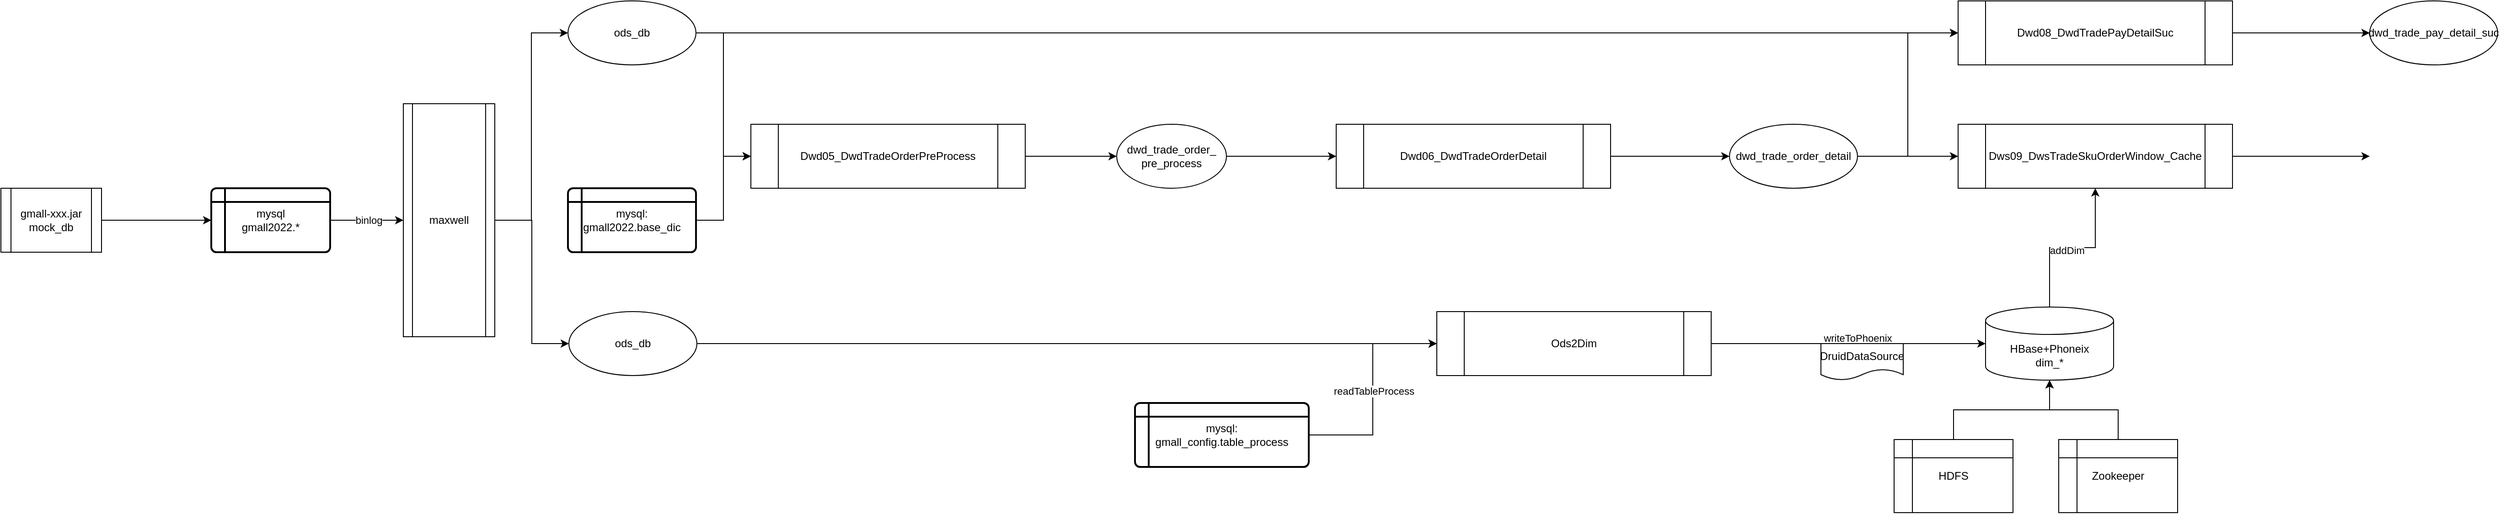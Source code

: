 <mxfile version="24.7.17">
  <diagram id="C5RBs43oDa-KdzZeNtuy" name="Page-1">
    <mxGraphModel dx="3908" dy="718" grid="1" gridSize="10" guides="1" tooltips="1" connect="1" arrows="1" fold="1" page="1" pageScale="1" pageWidth="827" pageHeight="1169" math="0" shadow="0">
      <root>
        <mxCell id="WIyWlLk6GJQsqaUBKTNV-0" />
        <mxCell id="WIyWlLk6GJQsqaUBKTNV-1" parent="WIyWlLk6GJQsqaUBKTNV-0" />
        <mxCell id="qAE_ZPqJ58hg9dH11aiq-45" style="edgeStyle=orthogonalEdgeStyle;rounded=0;orthogonalLoop=1;jettySize=auto;html=1;" edge="1" parent="WIyWlLk6GJQsqaUBKTNV-1" source="ptOJJW3tQVXweDrJBPHO-7">
          <mxGeometry relative="1" as="geometry">
            <mxPoint x="640" y="370" as="targetPoint" />
          </mxGeometry>
        </mxCell>
        <mxCell id="ptOJJW3tQVXweDrJBPHO-7" value="Dws09_DwsTradeSkuOrderWindow_Cache" style="shape=process;backgroundOutline=1;html=1;whiteSpace=wrap;" parent="WIyWlLk6GJQsqaUBKTNV-1" vertex="1">
          <mxGeometry x="190" y="335" width="300" height="70" as="geometry" />
        </mxCell>
        <mxCell id="ptOJJW3tQVXweDrJBPHO-9" value="" style="edgeStyle=orthogonalEdgeStyle;rounded=0;orthogonalLoop=1;jettySize=auto;html=1;" parent="WIyWlLk6GJQsqaUBKTNV-1" source="ptOJJW3tQVXweDrJBPHO-8" target="ptOJJW3tQVXweDrJBPHO-7" edge="1">
          <mxGeometry relative="1" as="geometry" />
        </mxCell>
        <mxCell id="qAE_ZPqJ58hg9dH11aiq-5" style="edgeStyle=orthogonalEdgeStyle;rounded=0;orthogonalLoop=1;jettySize=auto;html=1;entryX=0;entryY=0.5;entryDx=0;entryDy=0;" edge="1" parent="WIyWlLk6GJQsqaUBKTNV-1" source="ptOJJW3tQVXweDrJBPHO-8" target="qAE_ZPqJ58hg9dH11aiq-4">
          <mxGeometry relative="1" as="geometry" />
        </mxCell>
        <mxCell id="ptOJJW3tQVXweDrJBPHO-8" value="dwd_trade_order_detail" style="ellipse;html=1;whiteSpace=wrap;" parent="WIyWlLk6GJQsqaUBKTNV-1" vertex="1">
          <mxGeometry x="-60" y="335" width="140" height="70" as="geometry" />
        </mxCell>
        <mxCell id="qAE_ZPqJ58hg9dH11aiq-1" style="edgeStyle=orthogonalEdgeStyle;rounded=0;orthogonalLoop=1;jettySize=auto;html=1;" edge="1" parent="WIyWlLk6GJQsqaUBKTNV-1" source="qAE_ZPqJ58hg9dH11aiq-0" target="ptOJJW3tQVXweDrJBPHO-8">
          <mxGeometry relative="1" as="geometry" />
        </mxCell>
        <mxCell id="qAE_ZPqJ58hg9dH11aiq-0" value="Dwd06_DwdTradeOrderDetail" style="shape=process;backgroundOutline=1;html=1;whiteSpace=wrap;" vertex="1" parent="WIyWlLk6GJQsqaUBKTNV-1">
          <mxGeometry x="-490" y="335" width="300" height="70" as="geometry" />
        </mxCell>
        <mxCell id="qAE_ZPqJ58hg9dH11aiq-3" style="edgeStyle=orthogonalEdgeStyle;rounded=0;orthogonalLoop=1;jettySize=auto;html=1;entryX=0;entryY=0.5;entryDx=0;entryDy=0;" edge="1" parent="WIyWlLk6GJQsqaUBKTNV-1" source="qAE_ZPqJ58hg9dH11aiq-2" target="qAE_ZPqJ58hg9dH11aiq-0">
          <mxGeometry relative="1" as="geometry" />
        </mxCell>
        <mxCell id="qAE_ZPqJ58hg9dH11aiq-2" value="&lt;div&gt;dwd_trade_order_&lt;/div&gt;&lt;div&gt;pre_process&lt;/div&gt;" style="ellipse;html=1;whiteSpace=wrap;" vertex="1" parent="WIyWlLk6GJQsqaUBKTNV-1">
          <mxGeometry x="-730" y="335" width="120" height="70" as="geometry" />
        </mxCell>
        <mxCell id="qAE_ZPqJ58hg9dH11aiq-9" style="edgeStyle=orthogonalEdgeStyle;rounded=0;orthogonalLoop=1;jettySize=auto;html=1;entryX=0;entryY=0.5;entryDx=0;entryDy=0;" edge="1" parent="WIyWlLk6GJQsqaUBKTNV-1" source="qAE_ZPqJ58hg9dH11aiq-4" target="qAE_ZPqJ58hg9dH11aiq-8">
          <mxGeometry relative="1" as="geometry" />
        </mxCell>
        <mxCell id="qAE_ZPqJ58hg9dH11aiq-4" value="&lt;div&gt;Dwd08_DwdTradePayDetailSuc&lt;/div&gt;" style="shape=process;backgroundOutline=1;html=1;whiteSpace=wrap;" vertex="1" parent="WIyWlLk6GJQsqaUBKTNV-1">
          <mxGeometry x="190" y="200" width="300" height="70" as="geometry" />
        </mxCell>
        <mxCell id="qAE_ZPqJ58hg9dH11aiq-7" style="edgeStyle=orthogonalEdgeStyle;rounded=0;orthogonalLoop=1;jettySize=auto;html=1;entryX=0;entryY=0.5;entryDx=0;entryDy=0;" edge="1" parent="WIyWlLk6GJQsqaUBKTNV-1" source="qAE_ZPqJ58hg9dH11aiq-6" target="qAE_ZPqJ58hg9dH11aiq-4">
          <mxGeometry relative="1" as="geometry" />
        </mxCell>
        <mxCell id="qAE_ZPqJ58hg9dH11aiq-12" style="edgeStyle=orthogonalEdgeStyle;rounded=0;orthogonalLoop=1;jettySize=auto;html=1;entryX=0;entryY=0.5;entryDx=0;entryDy=0;" edge="1" parent="WIyWlLk6GJQsqaUBKTNV-1" source="qAE_ZPqJ58hg9dH11aiq-6" target="qAE_ZPqJ58hg9dH11aiq-10">
          <mxGeometry relative="1" as="geometry" />
        </mxCell>
        <mxCell id="qAE_ZPqJ58hg9dH11aiq-6" value="&lt;div&gt;ods_db&lt;/div&gt;" style="ellipse;html=1;whiteSpace=wrap;" vertex="1" parent="WIyWlLk6GJQsqaUBKTNV-1">
          <mxGeometry x="-1330" y="200" width="140" height="70" as="geometry" />
        </mxCell>
        <mxCell id="qAE_ZPqJ58hg9dH11aiq-8" value="&lt;div&gt;dwd_trade_pay_detail_suc&lt;/div&gt;" style="ellipse;html=1;whiteSpace=wrap;" vertex="1" parent="WIyWlLk6GJQsqaUBKTNV-1">
          <mxGeometry x="640" y="200" width="140" height="70" as="geometry" />
        </mxCell>
        <mxCell id="qAE_ZPqJ58hg9dH11aiq-11" style="edgeStyle=orthogonalEdgeStyle;rounded=0;orthogonalLoop=1;jettySize=auto;html=1;entryX=0;entryY=0.5;entryDx=0;entryDy=0;" edge="1" parent="WIyWlLk6GJQsqaUBKTNV-1" source="qAE_ZPqJ58hg9dH11aiq-10" target="qAE_ZPqJ58hg9dH11aiq-2">
          <mxGeometry relative="1" as="geometry" />
        </mxCell>
        <mxCell id="qAE_ZPqJ58hg9dH11aiq-10" value="Dwd05_DwdTradeOrderPreProcess" style="shape=process;backgroundOutline=1;html=1;whiteSpace=wrap;" vertex="1" parent="WIyWlLk6GJQsqaUBKTNV-1">
          <mxGeometry x="-1130" y="335" width="300" height="70" as="geometry" />
        </mxCell>
        <mxCell id="qAE_ZPqJ58hg9dH11aiq-14" style="edgeStyle=orthogonalEdgeStyle;rounded=0;orthogonalLoop=1;jettySize=auto;html=1;entryX=0;entryY=0.5;entryDx=0;entryDy=0;" edge="1" parent="WIyWlLk6GJQsqaUBKTNV-1" source="qAE_ZPqJ58hg9dH11aiq-13" target="qAE_ZPqJ58hg9dH11aiq-10">
          <mxGeometry relative="1" as="geometry" />
        </mxCell>
        <mxCell id="qAE_ZPqJ58hg9dH11aiq-13" value="mysql:&lt;div&gt;gmall2022.base_dic&lt;/div&gt;" style="shape=internalStorage;whiteSpace=wrap;html=1;dx=15;dy=15;rounded=1;arcSize=8;strokeWidth=2;" vertex="1" parent="WIyWlLk6GJQsqaUBKTNV-1">
          <mxGeometry x="-1330" y="405" width="140" height="70" as="geometry" />
        </mxCell>
        <mxCell id="qAE_ZPqJ58hg9dH11aiq-17" style="edgeStyle=orthogonalEdgeStyle;rounded=0;orthogonalLoop=1;jettySize=auto;html=1;entryX=0;entryY=0.5;entryDx=0;entryDy=0;entryPerimeter=0;" edge="1" parent="WIyWlLk6GJQsqaUBKTNV-1" source="qAE_ZPqJ58hg9dH11aiq-16" target="qAE_ZPqJ58hg9dH11aiq-36">
          <mxGeometry relative="1" as="geometry" />
        </mxCell>
        <mxCell id="qAE_ZPqJ58hg9dH11aiq-33" value="Text" style="edgeLabel;html=1;align=center;verticalAlign=middle;resizable=0;points=[];" vertex="1" connectable="0" parent="qAE_ZPqJ58hg9dH11aiq-17">
          <mxGeometry x="0.019" y="3" relative="1" as="geometry">
            <mxPoint as="offset" />
          </mxGeometry>
        </mxCell>
        <mxCell id="qAE_ZPqJ58hg9dH11aiq-34" value="writeToPhoenix" style="edgeLabel;html=1;align=center;verticalAlign=middle;resizable=0;points=[];" vertex="1" connectable="0" parent="qAE_ZPqJ58hg9dH11aiq-17">
          <mxGeometry x="0.062" y="6" relative="1" as="geometry">
            <mxPoint as="offset" />
          </mxGeometry>
        </mxCell>
        <mxCell id="qAE_ZPqJ58hg9dH11aiq-16" value="Ods2Dim" style="shape=process;backgroundOutline=1;html=1;whiteSpace=wrap;" vertex="1" parent="WIyWlLk6GJQsqaUBKTNV-1">
          <mxGeometry x="-380" y="540" width="300" height="70" as="geometry" />
        </mxCell>
        <mxCell id="qAE_ZPqJ58hg9dH11aiq-20" style="edgeStyle=orthogonalEdgeStyle;rounded=0;orthogonalLoop=1;jettySize=auto;html=1;entryX=0;entryY=0.5;entryDx=0;entryDy=0;" edge="1" parent="WIyWlLk6GJQsqaUBKTNV-1" source="qAE_ZPqJ58hg9dH11aiq-19" target="qAE_ZPqJ58hg9dH11aiq-16">
          <mxGeometry relative="1" as="geometry" />
        </mxCell>
        <mxCell id="qAE_ZPqJ58hg9dH11aiq-19" value="&lt;div&gt;ods_db&lt;/div&gt;" style="ellipse;html=1;whiteSpace=wrap;" vertex="1" parent="WIyWlLk6GJQsqaUBKTNV-1">
          <mxGeometry x="-1329" y="540" width="140" height="70" as="geometry" />
        </mxCell>
        <mxCell id="qAE_ZPqJ58hg9dH11aiq-23" style="edgeStyle=orthogonalEdgeStyle;rounded=0;orthogonalLoop=1;jettySize=auto;html=1;entryX=0;entryY=0.5;entryDx=0;entryDy=0;" edge="1" parent="WIyWlLk6GJQsqaUBKTNV-1" source="qAE_ZPqJ58hg9dH11aiq-21" target="qAE_ZPqJ58hg9dH11aiq-22">
          <mxGeometry relative="1" as="geometry" />
        </mxCell>
        <mxCell id="qAE_ZPqJ58hg9dH11aiq-21" value="gmall-xxx.jar mock_db" style="shape=process;backgroundOutline=1;html=1;whiteSpace=wrap;" vertex="1" parent="WIyWlLk6GJQsqaUBKTNV-1">
          <mxGeometry x="-1950" y="405" width="110" height="70" as="geometry" />
        </mxCell>
        <mxCell id="qAE_ZPqJ58hg9dH11aiq-26" style="edgeStyle=orthogonalEdgeStyle;rounded=0;orthogonalLoop=1;jettySize=auto;html=1;" edge="1" parent="WIyWlLk6GJQsqaUBKTNV-1" source="qAE_ZPqJ58hg9dH11aiq-22" target="qAE_ZPqJ58hg9dH11aiq-24">
          <mxGeometry relative="1" as="geometry" />
        </mxCell>
        <mxCell id="qAE_ZPqJ58hg9dH11aiq-27" value="binlog" style="edgeLabel;html=1;align=center;verticalAlign=middle;resizable=0;points=[];" vertex="1" connectable="0" parent="qAE_ZPqJ58hg9dH11aiq-26">
          <mxGeometry x="0.05" relative="1" as="geometry">
            <mxPoint as="offset" />
          </mxGeometry>
        </mxCell>
        <mxCell id="qAE_ZPqJ58hg9dH11aiq-22" value="mysql&lt;div&gt;gmall2022.*&lt;/div&gt;" style="shape=internalStorage;whiteSpace=wrap;html=1;dx=15;dy=15;rounded=1;arcSize=8;strokeWidth=2;" vertex="1" parent="WIyWlLk6GJQsqaUBKTNV-1">
          <mxGeometry x="-1720" y="405" width="130" height="70" as="geometry" />
        </mxCell>
        <mxCell id="qAE_ZPqJ58hg9dH11aiq-28" style="edgeStyle=orthogonalEdgeStyle;rounded=0;orthogonalLoop=1;jettySize=auto;html=1;entryX=0;entryY=0.5;entryDx=0;entryDy=0;" edge="1" parent="WIyWlLk6GJQsqaUBKTNV-1" source="qAE_ZPqJ58hg9dH11aiq-24" target="qAE_ZPqJ58hg9dH11aiq-6">
          <mxGeometry relative="1" as="geometry" />
        </mxCell>
        <mxCell id="qAE_ZPqJ58hg9dH11aiq-29" style="edgeStyle=orthogonalEdgeStyle;rounded=0;orthogonalLoop=1;jettySize=auto;html=1;entryX=0;entryY=0.5;entryDx=0;entryDy=0;" edge="1" parent="WIyWlLk6GJQsqaUBKTNV-1" source="qAE_ZPqJ58hg9dH11aiq-24" target="qAE_ZPqJ58hg9dH11aiq-19">
          <mxGeometry relative="1" as="geometry" />
        </mxCell>
        <mxCell id="qAE_ZPqJ58hg9dH11aiq-24" value="maxwell" style="shape=process;whiteSpace=wrap;html=1;backgroundOutline=1;" vertex="1" parent="WIyWlLk6GJQsqaUBKTNV-1">
          <mxGeometry x="-1510" y="312.5" width="100" height="255" as="geometry" />
        </mxCell>
        <mxCell id="qAE_ZPqJ58hg9dH11aiq-31" style="edgeStyle=orthogonalEdgeStyle;rounded=0;orthogonalLoop=1;jettySize=auto;html=1;entryX=0;entryY=0.5;entryDx=0;entryDy=0;" edge="1" parent="WIyWlLk6GJQsqaUBKTNV-1" source="qAE_ZPqJ58hg9dH11aiq-30" target="qAE_ZPqJ58hg9dH11aiq-16">
          <mxGeometry relative="1" as="geometry" />
        </mxCell>
        <mxCell id="qAE_ZPqJ58hg9dH11aiq-32" value="readTableProcess" style="edgeLabel;html=1;align=center;verticalAlign=middle;resizable=0;points=[];" vertex="1" connectable="0" parent="qAE_ZPqJ58hg9dH11aiq-31">
          <mxGeometry x="-0.011" y="-1" relative="1" as="geometry">
            <mxPoint as="offset" />
          </mxGeometry>
        </mxCell>
        <mxCell id="qAE_ZPqJ58hg9dH11aiq-30" value="mysql:&lt;div&gt;gmall_config.table_process&lt;/div&gt;" style="shape=internalStorage;whiteSpace=wrap;html=1;dx=15;dy=15;rounded=1;arcSize=8;strokeWidth=2;" vertex="1" parent="WIyWlLk6GJQsqaUBKTNV-1">
          <mxGeometry x="-710" y="640" width="190" height="70" as="geometry" />
        </mxCell>
        <mxCell id="qAE_ZPqJ58hg9dH11aiq-35" value="DruidDataSource" style="shape=document;whiteSpace=wrap;html=1;boundedLbl=1;" vertex="1" parent="WIyWlLk6GJQsqaUBKTNV-1">
          <mxGeometry x="40" y="575" width="90" height="40" as="geometry" />
        </mxCell>
        <mxCell id="qAE_ZPqJ58hg9dH11aiq-43" style="edgeStyle=orthogonalEdgeStyle;rounded=0;orthogonalLoop=1;jettySize=auto;html=1;entryX=0.5;entryY=1;entryDx=0;entryDy=0;" edge="1" parent="WIyWlLk6GJQsqaUBKTNV-1" source="qAE_ZPqJ58hg9dH11aiq-36" target="ptOJJW3tQVXweDrJBPHO-7">
          <mxGeometry relative="1" as="geometry" />
        </mxCell>
        <mxCell id="qAE_ZPqJ58hg9dH11aiq-44" value="addDim" style="edgeLabel;html=1;align=center;verticalAlign=middle;resizable=0;points=[];" vertex="1" connectable="0" parent="qAE_ZPqJ58hg9dH11aiq-43">
          <mxGeometry x="-0.07" y="-3" relative="1" as="geometry">
            <mxPoint as="offset" />
          </mxGeometry>
        </mxCell>
        <mxCell id="qAE_ZPqJ58hg9dH11aiq-36" value="HBase+Phoneix&lt;div&gt;dim_*&lt;/div&gt;" style="shape=cylinder3;whiteSpace=wrap;html=1;boundedLbl=1;backgroundOutline=1;size=15;" vertex="1" parent="WIyWlLk6GJQsqaUBKTNV-1">
          <mxGeometry x="220" y="535" width="140" height="80" as="geometry" />
        </mxCell>
        <mxCell id="qAE_ZPqJ58hg9dH11aiq-37" value="HDFS" style="shape=internalStorage;whiteSpace=wrap;html=1;backgroundOutline=1;" vertex="1" parent="WIyWlLk6GJQsqaUBKTNV-1">
          <mxGeometry x="120" y="680" width="130" height="80" as="geometry" />
        </mxCell>
        <mxCell id="qAE_ZPqJ58hg9dH11aiq-38" value="Zookeeper" style="shape=internalStorage;whiteSpace=wrap;html=1;backgroundOutline=1;" vertex="1" parent="WIyWlLk6GJQsqaUBKTNV-1">
          <mxGeometry x="300" y="680" width="130" height="80" as="geometry" />
        </mxCell>
        <mxCell id="qAE_ZPqJ58hg9dH11aiq-40" style="edgeStyle=orthogonalEdgeStyle;rounded=0;orthogonalLoop=1;jettySize=auto;html=1;entryX=0.5;entryY=1;entryDx=0;entryDy=0;entryPerimeter=0;" edge="1" parent="WIyWlLk6GJQsqaUBKTNV-1" source="qAE_ZPqJ58hg9dH11aiq-37" target="qAE_ZPqJ58hg9dH11aiq-36">
          <mxGeometry relative="1" as="geometry" />
        </mxCell>
        <mxCell id="qAE_ZPqJ58hg9dH11aiq-42" style="edgeStyle=orthogonalEdgeStyle;rounded=0;orthogonalLoop=1;jettySize=auto;html=1;entryX=0.5;entryY=1;entryDx=0;entryDy=0;entryPerimeter=0;" edge="1" parent="WIyWlLk6GJQsqaUBKTNV-1" source="qAE_ZPqJ58hg9dH11aiq-38" target="qAE_ZPqJ58hg9dH11aiq-36">
          <mxGeometry relative="1" as="geometry" />
        </mxCell>
      </root>
    </mxGraphModel>
  </diagram>
</mxfile>
